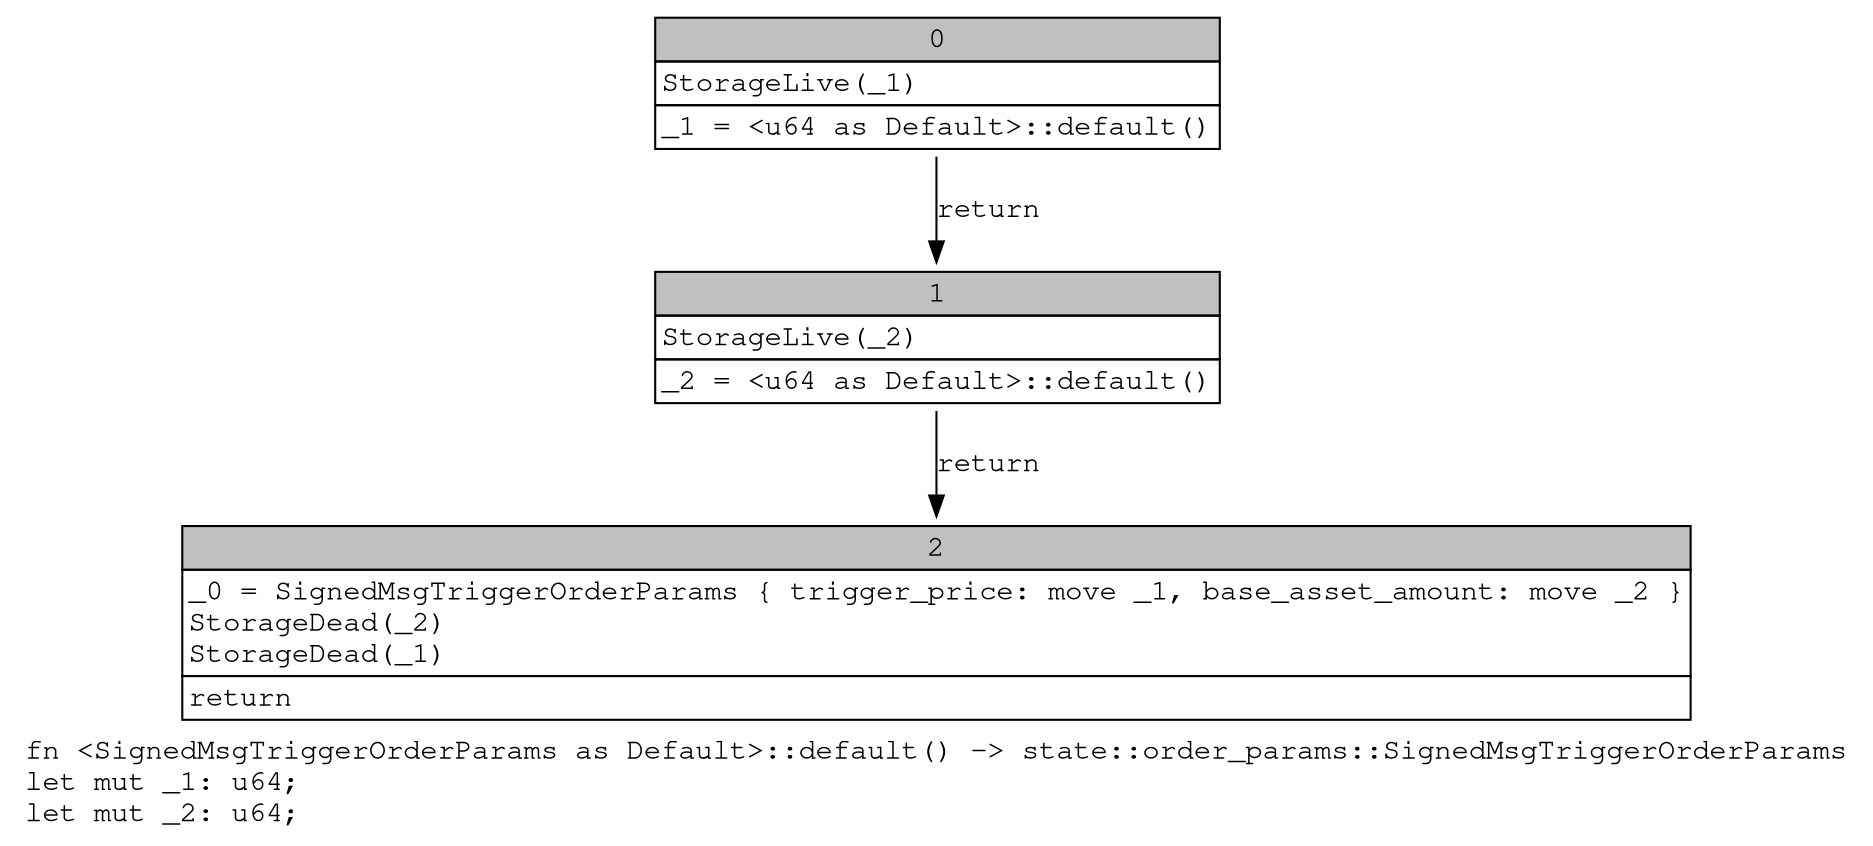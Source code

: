 digraph Mir_0_16974 {
    graph [fontname="Courier, monospace"];
    node [fontname="Courier, monospace"];
    edge [fontname="Courier, monospace"];
    label=<fn &lt;SignedMsgTriggerOrderParams as Default&gt;::default() -&gt; state::order_params::SignedMsgTriggerOrderParams<br align="left"/>let mut _1: u64;<br align="left"/>let mut _2: u64;<br align="left"/>>;
    bb0__0_16974 [shape="none", label=<<table border="0" cellborder="1" cellspacing="0"><tr><td bgcolor="gray" align="center" colspan="1">0</td></tr><tr><td align="left" balign="left">StorageLive(_1)<br/></td></tr><tr><td align="left">_1 = &lt;u64 as Default&gt;::default()</td></tr></table>>];
    bb1__0_16974 [shape="none", label=<<table border="0" cellborder="1" cellspacing="0"><tr><td bgcolor="gray" align="center" colspan="1">1</td></tr><tr><td align="left" balign="left">StorageLive(_2)<br/></td></tr><tr><td align="left">_2 = &lt;u64 as Default&gt;::default()</td></tr></table>>];
    bb2__0_16974 [shape="none", label=<<table border="0" cellborder="1" cellspacing="0"><tr><td bgcolor="gray" align="center" colspan="1">2</td></tr><tr><td align="left" balign="left">_0 = SignedMsgTriggerOrderParams { trigger_price: move _1, base_asset_amount: move _2 }<br/>StorageDead(_2)<br/>StorageDead(_1)<br/></td></tr><tr><td align="left">return</td></tr></table>>];
    bb0__0_16974 -> bb1__0_16974 [label="return"];
    bb1__0_16974 -> bb2__0_16974 [label="return"];
}
